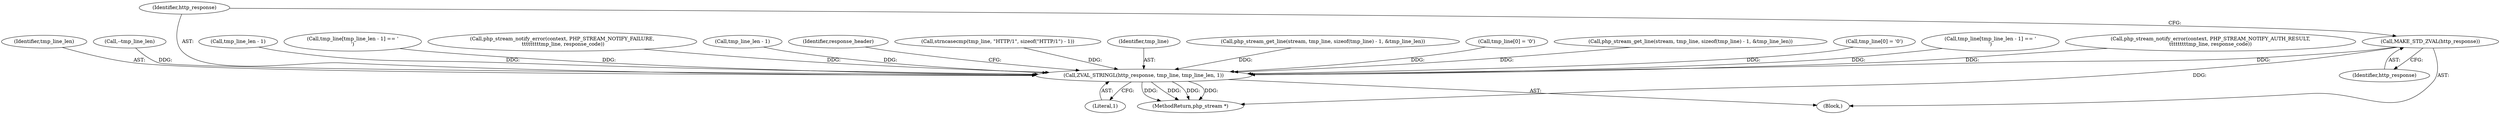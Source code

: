 digraph "0_php-src_523f230c831d7b33353203fa34aee4e92ac12bba@pointer" {
"1002611" [label="(Call,MAKE_STD_ZVAL(http_response))"];
"1002613" [label="(Call,ZVAL_STRINGL(http_response, tmp_line, tmp_line_len, 1))"];
"1002568" [label="(Call,php_stream_notify_error(context, PHP_STREAM_NOTIFY_AUTH_RESULT,\n\t\t\t\t\t\t\t\ttmp_line, response_code))"];
"1002616" [label="(Identifier,tmp_line_len)"];
"1002609" [label="(Call,--tmp_line_len)"];
"1002620" [label="(Identifier,response_header)"];
"1002527" [label="(Call,strncasecmp(tmp_line, \"HTTP/1\", sizeof(\"HTTP/1\") - 1))"];
"1002615" [label="(Identifier,tmp_line)"];
"1002439" [label="(Call,php_stream_get_line(stream, tmp_line, sizeof(tmp_line) - 1, &tmp_line_len))"];
"1002579" [label="(Call,tmp_line[0] = '\0')"];
"1002510" [label="(Call,php_stream_get_line(stream, tmp_line, sizeof(tmp_line) - 1, &tmp_line_len))"];
"1002611" [label="(Call,MAKE_STD_ZVAL(http_response))"];
"1003233" [label="(MethodReturn,php_stream *)"];
"1000289" [label="(Call,tmp_line[0] = '\0')"];
"1002590" [label="(Call,tmp_line[tmp_line_len - 1] == '\n')"];
"1002612" [label="(Identifier,http_response)"];
"1002614" [label="(Identifier,http_response)"];
"1002593" [label="(Call,tmp_line_len - 1)"];
"1002601" [label="(Call,tmp_line[tmp_line_len - 1] == '\r')"];
"1002584" [label="(Call,php_stream_notify_error(context, PHP_STREAM_NOTIFY_FAILURE,\n \t\t\t\t\t\t\t\ttmp_line, response_code))"];
"1002617" [label="(Literal,1)"];
"1002449" [label="(Block,)"];
"1002613" [label="(Call,ZVAL_STRINGL(http_response, tmp_line, tmp_line_len, 1))"];
"1002604" [label="(Call,tmp_line_len - 1)"];
"1002611" -> "1002449"  [label="AST: "];
"1002611" -> "1002612"  [label="CFG: "];
"1002612" -> "1002611"  [label="AST: "];
"1002614" -> "1002611"  [label="CFG: "];
"1002611" -> "1003233"  [label="DDG: "];
"1002611" -> "1002613"  [label="DDG: "];
"1002613" -> "1002449"  [label="AST: "];
"1002613" -> "1002617"  [label="CFG: "];
"1002614" -> "1002613"  [label="AST: "];
"1002615" -> "1002613"  [label="AST: "];
"1002616" -> "1002613"  [label="AST: "];
"1002617" -> "1002613"  [label="AST: "];
"1002620" -> "1002613"  [label="CFG: "];
"1002613" -> "1003233"  [label="DDG: "];
"1002613" -> "1003233"  [label="DDG: "];
"1002613" -> "1003233"  [label="DDG: "];
"1002613" -> "1003233"  [label="DDG: "];
"1002439" -> "1002613"  [label="DDG: "];
"1002579" -> "1002613"  [label="DDG: "];
"1002584" -> "1002613"  [label="DDG: "];
"1000289" -> "1002613"  [label="DDG: "];
"1002590" -> "1002613"  [label="DDG: "];
"1002510" -> "1002613"  [label="DDG: "];
"1002527" -> "1002613"  [label="DDG: "];
"1002601" -> "1002613"  [label="DDG: "];
"1002568" -> "1002613"  [label="DDG: "];
"1002609" -> "1002613"  [label="DDG: "];
"1002604" -> "1002613"  [label="DDG: "];
"1002593" -> "1002613"  [label="DDG: "];
}
